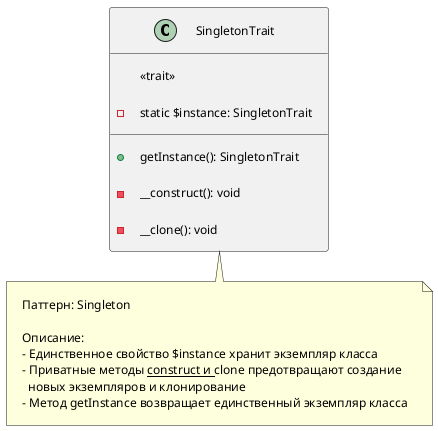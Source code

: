 @startuml

left to right direction

skinparam class {
  FontSize 12
  AttributeFontSize 12
  OperationFontSize 12
}
skinparam note {
  FontSize 12
}
skinparam arrow {
  Thickness 1
}
skinparam padding 10
skinparam linetype ortho
skinparam ranksep 50
skinparam nodesep 30

class SingletonTrait {
    <<trait>>
    - static $instance: SingletonTrait
    +getInstance(): SingletonTrait
    -__construct(): void
    -__clone(): void
}

note bottom of SingletonTrait
  Паттерн: Singleton

  Описание:
  - Единственное свойство $instance хранит экземпляр класса
  - Приватные методы __construct и __clone предотвращают создание
    новых экземпляров и клонирование
  - Метод getInstance возвращает единственный экземпляр класса
end note

@enduml
